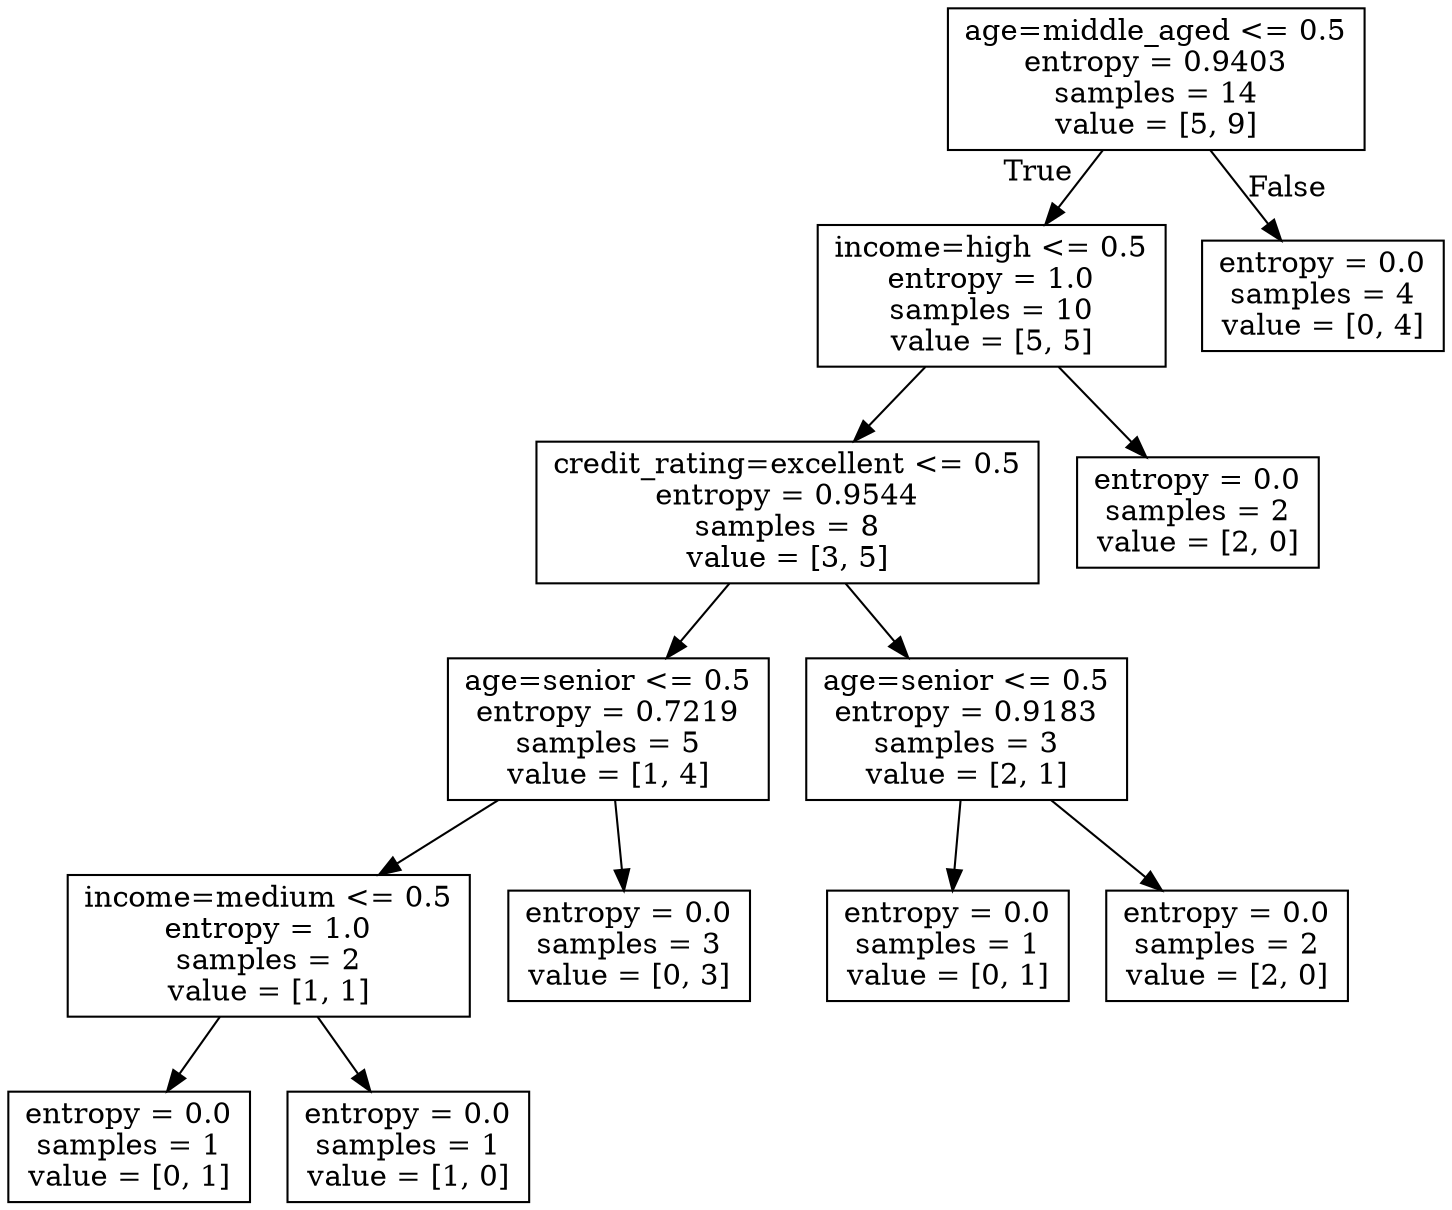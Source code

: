 digraph Tree {
node [shape=box] ;
0 [label="age=middle_aged <= 0.5\nentropy = 0.9403\nsamples = 14\nvalue = [5, 9]"] ;
1 [label="income=high <= 0.5\nentropy = 1.0\nsamples = 10\nvalue = [5, 5]"] ;
0 -> 1 [labeldistance=2.5, labelangle=45, headlabel="True"] ;
2 [label="credit_rating=excellent <= 0.5\nentropy = 0.9544\nsamples = 8\nvalue = [3, 5]"] ;
1 -> 2 ;
3 [label="age=senior <= 0.5\nentropy = 0.7219\nsamples = 5\nvalue = [1, 4]"] ;
2 -> 3 ;
4 [label="income=medium <= 0.5\nentropy = 1.0\nsamples = 2\nvalue = [1, 1]"] ;
3 -> 4 ;
5 [label="entropy = 0.0\nsamples = 1\nvalue = [0, 1]"] ;
4 -> 5 ;
6 [label="entropy = 0.0\nsamples = 1\nvalue = [1, 0]"] ;
4 -> 6 ;
7 [label="entropy = 0.0\nsamples = 3\nvalue = [0, 3]"] ;
3 -> 7 ;
8 [label="age=senior <= 0.5\nentropy = 0.9183\nsamples = 3\nvalue = [2, 1]"] ;
2 -> 8 ;
9 [label="entropy = 0.0\nsamples = 1\nvalue = [0, 1]"] ;
8 -> 9 ;
10 [label="entropy = 0.0\nsamples = 2\nvalue = [2, 0]"] ;
8 -> 10 ;
11 [label="entropy = 0.0\nsamples = 2\nvalue = [2, 0]"] ;
1 -> 11 ;
12 [label="entropy = 0.0\nsamples = 4\nvalue = [0, 4]"] ;
0 -> 12 [labeldistance=2.5, labelangle=-45, headlabel="False"] ;
}